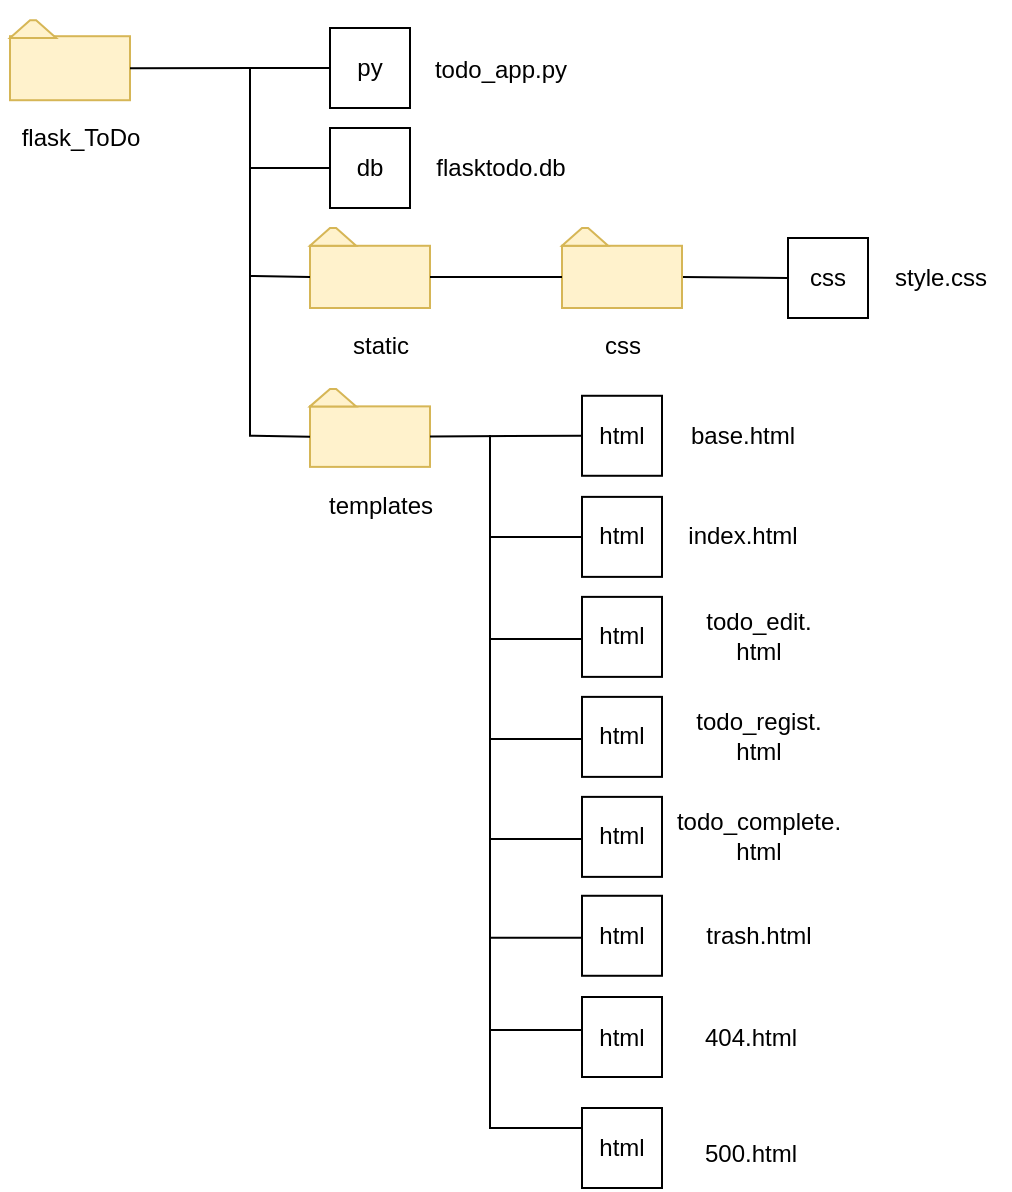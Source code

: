 <mxfile>
    <diagram id="1hvRqmkNFOzPAf7T5M-U" name="ページ1">
        <mxGraphModel dx="818" dy="563" grid="1" gridSize="10" guides="1" tooltips="1" connect="1" arrows="1" fold="1" page="1" pageScale="1" pageWidth="827" pageHeight="1169" math="0" shadow="0">
            <root>
                <mxCell id="0"/>
                <mxCell id="1" parent="0"/>
                <mxCell id="6" value="" style="group" parent="1" vertex="1" connectable="0">
                    <mxGeometry x="40" y="46.11" width="70" height="50" as="geometry"/>
                </mxCell>
                <mxCell id="41" value="" style="group" parent="6" vertex="1" connectable="0">
                    <mxGeometry y="10" width="60" height="40" as="geometry"/>
                </mxCell>
                <mxCell id="2" value="" style="rounded=0;whiteSpace=wrap;html=1;fillColor=#fff2cc;strokeColor=#d6b656;" parent="41" vertex="1">
                    <mxGeometry y="8" width="60" height="32" as="geometry"/>
                </mxCell>
                <mxCell id="5" value="" style="shape=trapezoid;perimeter=trapezoidPerimeter;whiteSpace=wrap;html=1;fixedSize=1;size=10;fillColor=#fff2cc;strokeColor=#d6b656;" parent="41" vertex="1">
                    <mxGeometry width="23.077" height="8.889" as="geometry"/>
                </mxCell>
                <mxCell id="7" value="flask_ToDo" style="text;html=1;align=center;verticalAlign=middle;resizable=0;points=[];autosize=1;strokeColor=none;fillColor=none;" parent="1" vertex="1">
                    <mxGeometry x="35" y="100" width="80" height="30" as="geometry"/>
                </mxCell>
                <mxCell id="9" value="" style="group" parent="1" vertex="1" connectable="0">
                    <mxGeometry x="190" y="160" width="60" height="40" as="geometry"/>
                </mxCell>
                <mxCell id="11" value="" style="rounded=0;whiteSpace=wrap;html=1;fillColor=#fff2cc;strokeColor=#d6b656;" parent="9" vertex="1">
                    <mxGeometry y="8.889" width="60" height="31.111" as="geometry"/>
                </mxCell>
                <mxCell id="12" value="" style="shape=trapezoid;perimeter=trapezoidPerimeter;whiteSpace=wrap;html=1;fixedSize=1;size=10;fillColor=#fff2cc;strokeColor=#d6b656;" parent="9" vertex="1">
                    <mxGeometry width="23.077" height="8.889" as="geometry"/>
                </mxCell>
                <mxCell id="14" value="" style="group" parent="1" vertex="1" connectable="0">
                    <mxGeometry x="190" y="240.55" width="60" height="38.89" as="geometry"/>
                </mxCell>
                <mxCell id="16" value="" style="rounded=0;whiteSpace=wrap;html=1;fillColor=#fff2cc;strokeColor=#d6b656;" parent="14" vertex="1">
                    <mxGeometry y="8.642" width="60" height="30.248" as="geometry"/>
                </mxCell>
                <mxCell id="17" value="" style="shape=trapezoid;perimeter=trapezoidPerimeter;whiteSpace=wrap;html=1;fixedSize=1;size=10;fillColor=#fff2cc;strokeColor=#d6b656;" parent="14" vertex="1">
                    <mxGeometry width="23.077" height="8.642" as="geometry"/>
                </mxCell>
                <mxCell id="18" value="static" style="text;html=1;align=center;verticalAlign=middle;resizable=0;points=[];autosize=1;strokeColor=none;fillColor=none;" parent="1" vertex="1">
                    <mxGeometry x="200" y="203.89" width="50" height="30" as="geometry"/>
                </mxCell>
                <mxCell id="19" value="templates" style="text;html=1;align=center;verticalAlign=middle;resizable=0;points=[];autosize=1;strokeColor=none;fillColor=none;" parent="1" vertex="1">
                    <mxGeometry x="185" y="283.89" width="80" height="30" as="geometry"/>
                </mxCell>
                <mxCell id="20" value="css" style="rounded=0;whiteSpace=wrap;html=1;" parent="1" vertex="1">
                    <mxGeometry x="429" y="165" width="40" height="40" as="geometry"/>
                </mxCell>
                <mxCell id="21" value="style.css" style="text;html=1;align=center;verticalAlign=middle;resizable=0;points=[];autosize=1;strokeColor=none;fillColor=none;" parent="1" vertex="1">
                    <mxGeometry x="470" y="170" width="70" height="30" as="geometry"/>
                </mxCell>
                <mxCell id="22" value="" style="endArrow=none;html=1;exitX=0;exitY=0.5;exitDx=0;exitDy=0;rounded=0;curved=0;" parent="1" source="16" edge="1">
                    <mxGeometry width="50" height="50" relative="1" as="geometry">
                        <mxPoint x="210" y="413.89" as="sourcePoint"/>
                        <mxPoint x="160" y="183.89" as="targetPoint"/>
                        <Array as="points">
                            <mxPoint x="160" y="263.89"/>
                        </Array>
                    </mxGeometry>
                </mxCell>
                <mxCell id="23" value="html" style="rounded=0;whiteSpace=wrap;html=1;" parent="1" vertex="1">
                    <mxGeometry x="326" y="243.89" width="40" height="40" as="geometry"/>
                </mxCell>
                <mxCell id="24" value="html" style="rounded=0;whiteSpace=wrap;html=1;" parent="1" vertex="1">
                    <mxGeometry x="326" y="294.44" width="40" height="40" as="geometry"/>
                </mxCell>
                <mxCell id="25" value="html" style="rounded=0;whiteSpace=wrap;html=1;" parent="1" vertex="1">
                    <mxGeometry x="326" y="344.44" width="40" height="40" as="geometry"/>
                </mxCell>
                <mxCell id="26" value="html" style="rounded=0;whiteSpace=wrap;html=1;" parent="1" vertex="1">
                    <mxGeometry x="326" y="394.44" width="40" height="40" as="geometry"/>
                </mxCell>
                <mxCell id="27" value="html" style="rounded=0;whiteSpace=wrap;html=1;" parent="1" vertex="1">
                    <mxGeometry x="326" y="444.44" width="40" height="40" as="geometry"/>
                </mxCell>
                <mxCell id="28" value="" style="endArrow=none;html=1;exitX=0;exitY=0.5;exitDx=0;exitDy=0;rounded=0;curved=0;" parent="1" source="24" edge="1">
                    <mxGeometry width="50" height="50" relative="1" as="geometry">
                        <mxPoint x="301" y="314.44" as="sourcePoint"/>
                        <mxPoint x="280" y="263.44" as="targetPoint"/>
                        <Array as="points">
                            <mxPoint x="280" y="314.44"/>
                        </Array>
                    </mxGeometry>
                </mxCell>
                <mxCell id="29" value="" style="endArrow=none;html=1;exitX=0;exitY=0.5;exitDx=0;exitDy=0;rounded=0;curved=0;" parent="1" edge="1">
                    <mxGeometry width="50" height="50" relative="1" as="geometry">
                        <mxPoint x="326" y="365.44" as="sourcePoint"/>
                        <mxPoint x="280" y="314.44" as="targetPoint"/>
                        <Array as="points">
                            <mxPoint x="280" y="365.44"/>
                        </Array>
                    </mxGeometry>
                </mxCell>
                <mxCell id="30" value="" style="endArrow=none;html=1;exitX=0;exitY=0.5;exitDx=0;exitDy=0;rounded=0;curved=0;" parent="1" edge="1">
                    <mxGeometry width="50" height="50" relative="1" as="geometry">
                        <mxPoint x="326" y="415.44" as="sourcePoint"/>
                        <mxPoint x="280" y="364.44" as="targetPoint"/>
                        <Array as="points">
                            <mxPoint x="280" y="415.44"/>
                        </Array>
                    </mxGeometry>
                </mxCell>
                <mxCell id="31" value="" style="endArrow=none;html=1;exitX=0;exitY=0.5;exitDx=0;exitDy=0;rounded=0;curved=0;" parent="1" edge="1">
                    <mxGeometry width="50" height="50" relative="1" as="geometry">
                        <mxPoint x="326" y="465.44" as="sourcePoint"/>
                        <mxPoint x="280" y="414.44" as="targetPoint"/>
                        <Array as="points">
                            <mxPoint x="280" y="465.44"/>
                        </Array>
                    </mxGeometry>
                </mxCell>
                <mxCell id="32" value="base.html" style="text;html=1;align=center;verticalAlign=middle;resizable=0;points=[];autosize=1;strokeColor=none;fillColor=none;" parent="1" vertex="1">
                    <mxGeometry x="366" y="249.44" width="80" height="30" as="geometry"/>
                </mxCell>
                <mxCell id="33" value="index.html" style="text;html=1;align=center;verticalAlign=middle;resizable=0;points=[];autosize=1;strokeColor=none;fillColor=none;" parent="1" vertex="1">
                    <mxGeometry x="366" y="299.44" width="80" height="30" as="geometry"/>
                </mxCell>
                <mxCell id="34" value="todo_edit.&lt;div&gt;html&lt;/div&gt;" style="text;html=1;align=center;verticalAlign=middle;resizable=0;points=[];autosize=1;strokeColor=none;fillColor=none;" parent="1" vertex="1">
                    <mxGeometry x="374" y="344.44" width="80" height="40" as="geometry"/>
                </mxCell>
                <mxCell id="35" value="todo_regist&lt;span style=&quot;background-color: transparent;&quot;&gt;.&lt;/span&gt;&lt;div&gt;&lt;span style=&quot;background-color: transparent;&quot;&gt;html&lt;/span&gt;&lt;/div&gt;" style="text;html=1;align=center;verticalAlign=middle;resizable=0;points=[];autosize=1;strokeColor=none;fillColor=none;" parent="1" vertex="1">
                    <mxGeometry x="369" y="394.44" width="90" height="40" as="geometry"/>
                </mxCell>
                <mxCell id="36" value="todo_complete.&lt;div&gt;html&lt;/div&gt;" style="text;html=1;align=center;verticalAlign=middle;resizable=0;points=[];autosize=1;strokeColor=none;fillColor=none;" parent="1" vertex="1">
                    <mxGeometry x="359" y="444.44" width="110" height="40" as="geometry"/>
                </mxCell>
                <mxCell id="39" value="py" style="rounded=0;whiteSpace=wrap;html=1;" parent="1" vertex="1">
                    <mxGeometry x="200" y="60" width="40" height="40" as="geometry"/>
                </mxCell>
                <mxCell id="40" value="todo_app.py" style="text;html=1;align=center;verticalAlign=middle;resizable=0;points=[];autosize=1;strokeColor=none;fillColor=none;" parent="1" vertex="1">
                    <mxGeometry x="240" y="66.11" width="90" height="30" as="geometry"/>
                </mxCell>
                <mxCell id="15" style="html=1;endArrow=none;endFill=0;entryX=0;entryY=0.5;entryDx=0;entryDy=0;" parent="1" source="16" target="23" edge="1">
                    <mxGeometry relative="1" as="geometry">
                        <mxPoint x="360" y="264.89" as="targetPoint"/>
                    </mxGeometry>
                </mxCell>
                <mxCell id="10" style="html=1;endArrow=none;endFill=0;entryX=0;entryY=0.5;entryDx=0;entryDy=0;exitX=1;exitY=0.5;exitDx=0;exitDy=0;" parent="1" source="48" target="20" edge="1">
                    <mxGeometry relative="1" as="geometry">
                        <mxPoint x="350" y="184.446" as="targetPoint"/>
                    </mxGeometry>
                </mxCell>
                <mxCell id="8" style="html=1;endArrow=none;endFill=0;entryX=0;entryY=0.5;entryDx=0;entryDy=0;rounded=0;curved=0;" parent="1" target="11" edge="1">
                    <mxGeometry relative="1" as="geometry">
                        <mxPoint x="230" y="81" as="targetPoint"/>
                        <mxPoint x="160" y="80" as="sourcePoint"/>
                        <Array as="points">
                            <mxPoint x="160" y="184"/>
                        </Array>
                    </mxGeometry>
                </mxCell>
                <mxCell id="42" value="html" style="rounded=0;whiteSpace=wrap;html=1;" parent="1" vertex="1">
                    <mxGeometry x="326" y="493.89" width="40" height="40" as="geometry"/>
                </mxCell>
                <mxCell id="43" value="&lt;div&gt;&lt;font color=&quot;#000000&quot;&gt;trash.&lt;/font&gt;&lt;span style=&quot;background-color: transparent;&quot;&gt;html&lt;/span&gt;&lt;/div&gt;" style="text;html=1;align=center;verticalAlign=middle;resizable=0;points=[];autosize=1;strokeColor=none;fillColor=none;" parent="1" vertex="1">
                    <mxGeometry x="374" y="498.89" width="80" height="30" as="geometry"/>
                </mxCell>
                <mxCell id="44" value="" style="endArrow=none;html=1;exitX=0;exitY=0.5;exitDx=0;exitDy=0;rounded=0;curved=0;" parent="1" edge="1">
                    <mxGeometry width="50" height="50" relative="1" as="geometry">
                        <mxPoint x="326" y="514.89" as="sourcePoint"/>
                        <mxPoint x="280" y="463.89" as="targetPoint"/>
                        <Array as="points">
                            <mxPoint x="280" y="514.89"/>
                        </Array>
                    </mxGeometry>
                </mxCell>
                <mxCell id="46" style="edgeStyle=none;html=1;entryX=0;entryY=0.5;entryDx=0;entryDy=0;endArrow=none;endFill=0;" parent="1" source="2" target="39" edge="1">
                    <mxGeometry relative="1" as="geometry"/>
                </mxCell>
                <mxCell id="47" value="" style="group" parent="1" vertex="1" connectable="0">
                    <mxGeometry x="316" y="160" width="60" height="40" as="geometry"/>
                </mxCell>
                <mxCell id="48" value="" style="rounded=0;whiteSpace=wrap;html=1;fillColor=#fff2cc;strokeColor=#d6b656;" parent="47" vertex="1">
                    <mxGeometry y="8.889" width="60" height="31.111" as="geometry"/>
                </mxCell>
                <mxCell id="49" value="" style="shape=trapezoid;perimeter=trapezoidPerimeter;whiteSpace=wrap;html=1;fixedSize=1;size=10;fillColor=#fff2cc;strokeColor=#d6b656;" parent="47" vertex="1">
                    <mxGeometry width="23.077" height="8.889" as="geometry"/>
                </mxCell>
                <mxCell id="50" style="edgeStyle=none;html=1;entryX=1;entryY=0.5;entryDx=0;entryDy=0;endArrow=none;endFill=0;" parent="1" source="48" target="11" edge="1">
                    <mxGeometry relative="1" as="geometry"/>
                </mxCell>
                <mxCell id="53" style="edgeStyle=none;html=1;exitX=0;exitY=0.5;exitDx=0;exitDy=0;rounded=0;curved=0;endArrow=none;endFill=0;" parent="1" source="51" edge="1">
                    <mxGeometry relative="1" as="geometry">
                        <mxPoint x="160" y="130" as="targetPoint"/>
                    </mxGeometry>
                </mxCell>
                <mxCell id="51" value="db" style="rounded=0;whiteSpace=wrap;html=1;" parent="1" vertex="1">
                    <mxGeometry x="200" y="110" width="40" height="40" as="geometry"/>
                </mxCell>
                <mxCell id="52" value="flasktodo.db" style="text;html=1;align=center;verticalAlign=middle;resizable=0;points=[];autosize=1;strokeColor=none;fillColor=none;" parent="1" vertex="1">
                    <mxGeometry x="240" y="115" width="90" height="30" as="geometry"/>
                </mxCell>
                <mxCell id="54" value="html" style="rounded=0;whiteSpace=wrap;html=1;" vertex="1" parent="1">
                    <mxGeometry x="326" y="544.5" width="40" height="40" as="geometry"/>
                </mxCell>
                <mxCell id="55" value="html" style="rounded=0;whiteSpace=wrap;html=1;" vertex="1" parent="1">
                    <mxGeometry x="326" y="600" width="40" height="40" as="geometry"/>
                </mxCell>
                <mxCell id="56" value="" style="endArrow=none;html=1;exitX=0;exitY=0.5;exitDx=0;exitDy=0;rounded=0;curved=0;" edge="1" parent="1">
                    <mxGeometry width="50" height="50" relative="1" as="geometry">
                        <mxPoint x="326" y="561" as="sourcePoint"/>
                        <mxPoint x="280" y="510" as="targetPoint"/>
                        <Array as="points">
                            <mxPoint x="280" y="561"/>
                        </Array>
                    </mxGeometry>
                </mxCell>
                <mxCell id="57" value="" style="endArrow=none;html=1;exitX=0;exitY=0.5;exitDx=0;exitDy=0;rounded=0;curved=0;" edge="1" parent="1">
                    <mxGeometry width="50" height="50" relative="1" as="geometry">
                        <mxPoint x="326" y="610" as="sourcePoint"/>
                        <mxPoint x="280" y="559" as="targetPoint"/>
                        <Array as="points">
                            <mxPoint x="280" y="610"/>
                        </Array>
                    </mxGeometry>
                </mxCell>
                <mxCell id="58" value="404.html" style="text;html=1;align=center;verticalAlign=middle;resizable=0;points=[];autosize=1;strokeColor=none;fillColor=none;" vertex="1" parent="1">
                    <mxGeometry x="375" y="549.5" width="70" height="30" as="geometry"/>
                </mxCell>
                <mxCell id="59" value="500.html" style="text;html=1;align=center;verticalAlign=middle;resizable=0;points=[];autosize=1;strokeColor=none;fillColor=none;" vertex="1" parent="1">
                    <mxGeometry x="375" y="608" width="70" height="30" as="geometry"/>
                </mxCell>
                <mxCell id="60" value="css" style="text;html=1;align=center;verticalAlign=middle;resizable=0;points=[];autosize=1;strokeColor=none;fillColor=none;" vertex="1" parent="1">
                    <mxGeometry x="326" y="203.89" width="40" height="30" as="geometry"/>
                </mxCell>
            </root>
        </mxGraphModel>
    </diagram>
</mxfile>